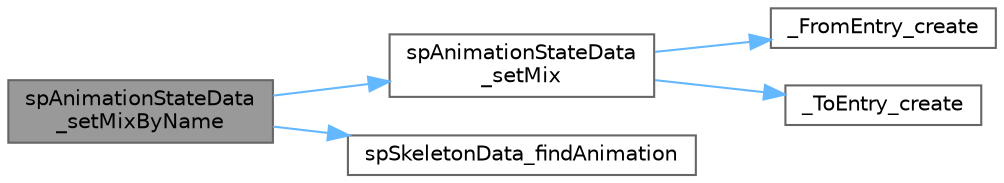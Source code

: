 digraph "spAnimationStateData_setMixByName"
{
 // LATEX_PDF_SIZE
  bgcolor="transparent";
  edge [fontname=Helvetica,fontsize=10,labelfontname=Helvetica,labelfontsize=10];
  node [fontname=Helvetica,fontsize=10,shape=box,height=0.2,width=0.4];
  rankdir="LR";
  Node1 [id="Node000001",label="spAnimationStateData\l_setMixByName",height=0.2,width=0.4,color="gray40", fillcolor="grey60", style="filled", fontcolor="black",tooltip=" "];
  Node1 -> Node2 [id="edge5_Node000001_Node000002",color="steelblue1",style="solid",tooltip=" "];
  Node2 [id="Node000002",label="spAnimationStateData\l_setMix",height=0.2,width=0.4,color="grey40", fillcolor="white", style="filled",URL="$_animation_state_data_8c.html#a79c82ea661cef6ed43f8848c7067fbb6",tooltip=" "];
  Node2 -> Node3 [id="edge6_Node000002_Node000003",color="steelblue1",style="solid",tooltip=" "];
  Node3 [id="Node000003",label="_FromEntry_create",height=0.2,width=0.4,color="grey40", fillcolor="white", style="filled",URL="$_animation_state_data_8c.html#abbe4a6c8620bd88915ffb9f9714710c5",tooltip=" "];
  Node2 -> Node4 [id="edge7_Node000002_Node000004",color="steelblue1",style="solid",tooltip=" "];
  Node4 [id="Node000004",label="_ToEntry_create",height=0.2,width=0.4,color="grey40", fillcolor="white", style="filled",URL="$_animation_state_data_8c.html#a21904a3f3db7446e3764647426482276",tooltip=" "];
  Node1 -> Node5 [id="edge8_Node000001_Node000005",color="steelblue1",style="solid",tooltip=" "];
  Node5 [id="Node000005",label="spSkeletonData_findAnimation",height=0.2,width=0.4,color="grey40", fillcolor="white", style="filled",URL="$_skeleton_data_8c.html#ad8f5b1fe3629a4ae56c7a79be1ffa442",tooltip=" "];
}

